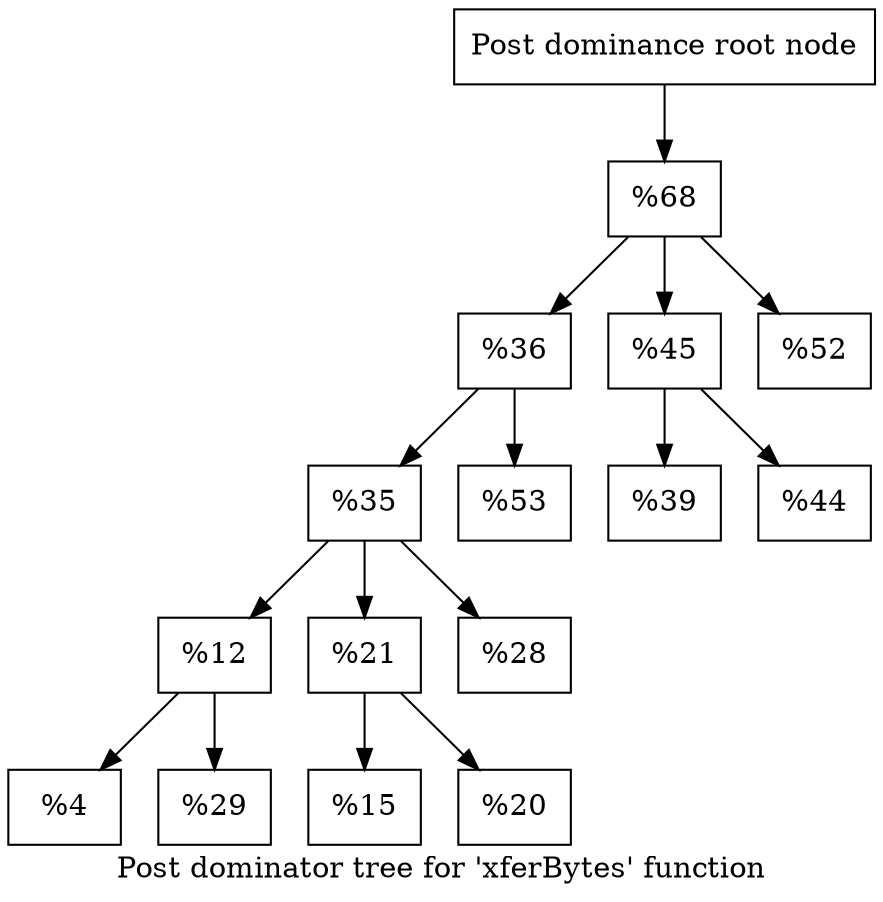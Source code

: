 digraph "Post dominator tree for 'xferBytes' function" {
	label="Post dominator tree for 'xferBytes' function";

	Node0x991ba0 [shape=record,label="{Post dominance root node}"];
	Node0x991ba0 -> Node0xa03c00;
	Node0xa03c00 [shape=record,label="{%68}"];
	Node0xa03c00 -> Node0x9f3c10;
	Node0xa03c00 -> Node0x964930;
	Node0xa03c00 -> Node0x9957e0;
	Node0x9f3c10 [shape=record,label="{%36}"];
	Node0x9f3c10 -> Node0x998150;
	Node0x9f3c10 -> Node0x967730;
	Node0x998150 [shape=record,label="{%35}"];
	Node0x998150 -> Node0x966db0;
	Node0x998150 -> Node0x996350;
	Node0x998150 -> Node0x9b7d90;
	Node0x966db0 [shape=record,label="{%12}"];
	Node0x966db0 -> Node0x9f9340;
	Node0x966db0 -> Node0x9edea0;
	Node0x9f9340 [shape=record,label="{%4}"];
	Node0x9edea0 [shape=record,label="{%29}"];
	Node0x996350 [shape=record,label="{%21}"];
	Node0x996350 -> Node0x9c4de0;
	Node0x996350 -> Node0x9b33e0;
	Node0x9c4de0 [shape=record,label="{%15}"];
	Node0x9b33e0 [shape=record,label="{%20}"];
	Node0x9b7d90 [shape=record,label="{%28}"];
	Node0x967730 [shape=record,label="{%53}"];
	Node0x964930 [shape=record,label="{%45}"];
	Node0x964930 -> Node0x9b8540;
	Node0x964930 -> Node0x98e9a0;
	Node0x9b8540 [shape=record,label="{%39}"];
	Node0x98e9a0 [shape=record,label="{%44}"];
	Node0x9957e0 [shape=record,label="{%52}"];
}

